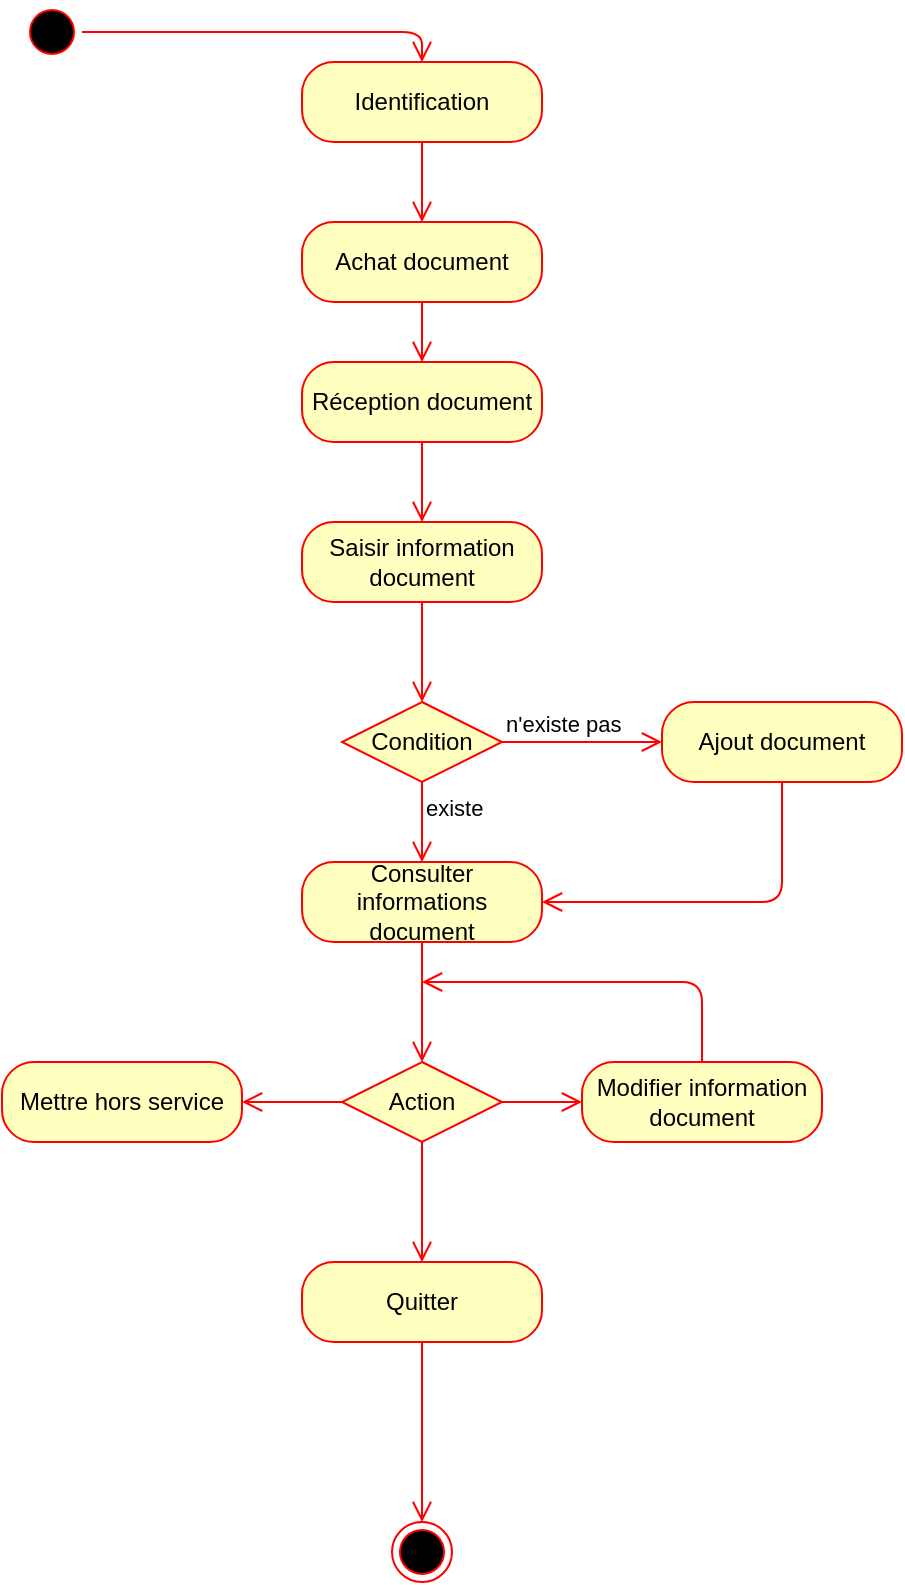 <mxfile version="13.8.1" type="device"><diagram id="sUUm5RmYbeWPyEEAykaU" name="Page-1"><mxGraphModel dx="1422" dy="791" grid="1" gridSize="10" guides="1" tooltips="1" connect="1" arrows="1" fold="1" page="1" pageScale="1" pageWidth="3300" pageHeight="4681" math="0" shadow="0"><root><mxCell id="0"/><mxCell id="1" parent="0"/><mxCell id="uwQDT1iEHCb0cUoCv7gu-3" value="Réception document" style="rounded=1;whiteSpace=wrap;html=1;arcSize=40;fontColor=#000000;fillColor=#ffffc0;strokeColor=#ff0000;" vertex="1" parent="1"><mxGeometry x="650" y="200" width="120" height="40" as="geometry"/></mxCell><mxCell id="uwQDT1iEHCb0cUoCv7gu-4" value="" style="edgeStyle=orthogonalEdgeStyle;html=1;verticalAlign=bottom;endArrow=open;endSize=8;strokeColor=#ff0000;entryX=0.5;entryY=0;entryDx=0;entryDy=0;" edge="1" source="uwQDT1iEHCb0cUoCv7gu-3" parent="1" target="uwQDT1iEHCb0cUoCv7gu-22"><mxGeometry relative="1" as="geometry"><mxPoint x="710" y="190" as="targetPoint"/><Array as="points"/></mxGeometry></mxCell><mxCell id="uwQDT1iEHCb0cUoCv7gu-22" value="Saisir information document" style="rounded=1;whiteSpace=wrap;html=1;arcSize=40;fontColor=#000000;fillColor=#ffffc0;strokeColor=#ff0000;" vertex="1" parent="1"><mxGeometry x="650" y="280" width="120" height="40" as="geometry"/></mxCell><mxCell id="uwQDT1iEHCb0cUoCv7gu-23" value="" style="edgeStyle=orthogonalEdgeStyle;html=1;verticalAlign=bottom;endArrow=open;endSize=8;strokeColor=#ff0000;exitX=0.5;exitY=1;exitDx=0;exitDy=0;" edge="1" source="uwQDT1iEHCb0cUoCv7gu-22" parent="1"><mxGeometry relative="1" as="geometry"><mxPoint x="710" y="370" as="targetPoint"/><mxPoint x="710" y="230" as="sourcePoint"/></mxGeometry></mxCell><mxCell id="uwQDT1iEHCb0cUoCv7gu-25" value="" style="ellipse;html=1;shape=startState;fillColor=#000000;strokeColor=#ff0000;" vertex="1" parent="1"><mxGeometry x="510" y="20" width="30" height="30" as="geometry"/></mxCell><mxCell id="uwQDT1iEHCb0cUoCv7gu-26" value="" style="edgeStyle=orthogonalEdgeStyle;html=1;verticalAlign=bottom;endArrow=open;endSize=8;strokeColor=#ff0000;entryX=0.5;entryY=0;entryDx=0;entryDy=0;" edge="1" source="uwQDT1iEHCb0cUoCv7gu-25" parent="1" target="uwQDT1iEHCb0cUoCv7gu-55"><mxGeometry relative="1" as="geometry"><mxPoint x="710" y="40" as="targetPoint"/><Array as="points"><mxPoint x="710" y="35"/></Array></mxGeometry></mxCell><mxCell id="uwQDT1iEHCb0cUoCv7gu-27" value="Achat document" style="rounded=1;whiteSpace=wrap;html=1;arcSize=40;fontColor=#000000;fillColor=#ffffc0;strokeColor=#ff0000;" vertex="1" parent="1"><mxGeometry x="650" y="130" width="120" height="40" as="geometry"/></mxCell><mxCell id="uwQDT1iEHCb0cUoCv7gu-28" value="" style="edgeStyle=orthogonalEdgeStyle;html=1;verticalAlign=bottom;endArrow=open;endSize=8;strokeColor=#ff0000;" edge="1" source="uwQDT1iEHCb0cUoCv7gu-27" parent="1"><mxGeometry relative="1" as="geometry"><mxPoint x="710" y="200" as="targetPoint"/></mxGeometry></mxCell><mxCell id="uwQDT1iEHCb0cUoCv7gu-29" value="Condition" style="rhombus;whiteSpace=wrap;html=1;fillColor=#ffffc0;strokeColor=#ff0000;" vertex="1" parent="1"><mxGeometry x="670" y="370" width="80" height="40" as="geometry"/></mxCell><mxCell id="uwQDT1iEHCb0cUoCv7gu-30" value="n'existe pas" style="edgeStyle=orthogonalEdgeStyle;html=1;align=left;verticalAlign=bottom;endArrow=open;endSize=8;strokeColor=#ff0000;" edge="1" source="uwQDT1iEHCb0cUoCv7gu-29" parent="1"><mxGeometry x="-1" relative="1" as="geometry"><mxPoint x="830" y="390" as="targetPoint"/></mxGeometry></mxCell><mxCell id="uwQDT1iEHCb0cUoCv7gu-31" value="existe" style="edgeStyle=orthogonalEdgeStyle;html=1;align=left;verticalAlign=top;endArrow=open;endSize=8;strokeColor=#ff0000;" edge="1" source="uwQDT1iEHCb0cUoCv7gu-29" parent="1"><mxGeometry x="-1" relative="1" as="geometry"><mxPoint x="710" y="450" as="targetPoint"/></mxGeometry></mxCell><mxCell id="uwQDT1iEHCb0cUoCv7gu-32" value="Ajout document" style="rounded=1;whiteSpace=wrap;html=1;arcSize=40;fontColor=#000000;fillColor=#ffffc0;strokeColor=#ff0000;" vertex="1" parent="1"><mxGeometry x="830" y="370" width="120" height="40" as="geometry"/></mxCell><mxCell id="uwQDT1iEHCb0cUoCv7gu-33" value="" style="edgeStyle=orthogonalEdgeStyle;html=1;verticalAlign=bottom;endArrow=open;endSize=8;strokeColor=#ff0000;entryX=1;entryY=0.5;entryDx=0;entryDy=0;" edge="1" source="uwQDT1iEHCb0cUoCv7gu-32" parent="1" target="uwQDT1iEHCb0cUoCv7gu-34"><mxGeometry relative="1" as="geometry"><mxPoint x="890" y="450" as="targetPoint"/><Array as="points"><mxPoint x="890" y="470"/></Array></mxGeometry></mxCell><mxCell id="uwQDT1iEHCb0cUoCv7gu-34" value="Consulter informations document" style="rounded=1;whiteSpace=wrap;html=1;arcSize=40;fontColor=#000000;fillColor=#ffffc0;strokeColor=#ff0000;" vertex="1" parent="1"><mxGeometry x="650" y="450" width="120" height="40" as="geometry"/></mxCell><mxCell id="uwQDT1iEHCb0cUoCv7gu-35" value="" style="edgeStyle=orthogonalEdgeStyle;html=1;verticalAlign=bottom;endArrow=open;endSize=8;strokeColor=#ff0000;" edge="1" source="uwQDT1iEHCb0cUoCv7gu-34" parent="1"><mxGeometry relative="1" as="geometry"><mxPoint x="710" y="550" as="targetPoint"/></mxGeometry></mxCell><mxCell id="uwQDT1iEHCb0cUoCv7gu-39" value="Action" style="rhombus;whiteSpace=wrap;html=1;fillColor=#ffffc0;strokeColor=#ff0000;" vertex="1" parent="1"><mxGeometry x="670" y="550" width="80" height="40" as="geometry"/></mxCell><mxCell id="uwQDT1iEHCb0cUoCv7gu-40" value="" style="edgeStyle=orthogonalEdgeStyle;html=1;align=left;verticalAlign=bottom;endArrow=open;endSize=8;strokeColor=#ff0000;" edge="1" source="uwQDT1iEHCb0cUoCv7gu-39" parent="1"><mxGeometry x="-1" relative="1" as="geometry"><mxPoint x="790" y="570" as="targetPoint"/></mxGeometry></mxCell><mxCell id="uwQDT1iEHCb0cUoCv7gu-41" value="" style="edgeStyle=orthogonalEdgeStyle;html=1;align=left;verticalAlign=top;endArrow=open;endSize=8;strokeColor=#ff0000;" edge="1" source="uwQDT1iEHCb0cUoCv7gu-39" parent="1"><mxGeometry x="-1" relative="1" as="geometry"><mxPoint x="710" y="650" as="targetPoint"/></mxGeometry></mxCell><mxCell id="uwQDT1iEHCb0cUoCv7gu-42" value="Modifier information document" style="rounded=1;whiteSpace=wrap;html=1;arcSize=40;fontColor=#000000;fillColor=#ffffc0;strokeColor=#ff0000;" vertex="1" parent="1"><mxGeometry x="790" y="550" width="120" height="40" as="geometry"/></mxCell><mxCell id="uwQDT1iEHCb0cUoCv7gu-43" value="" style="edgeStyle=orthogonalEdgeStyle;html=1;verticalAlign=bottom;endArrow=open;endSize=8;strokeColor=#ff0000;" edge="1" source="uwQDT1iEHCb0cUoCv7gu-42" parent="1"><mxGeometry relative="1" as="geometry"><mxPoint x="710" y="510" as="targetPoint"/><Array as="points"><mxPoint x="850" y="510"/></Array></mxGeometry></mxCell><mxCell id="uwQDT1iEHCb0cUoCv7gu-47" value="Mettre hors service" style="rounded=1;whiteSpace=wrap;html=1;arcSize=40;fontColor=#000000;fillColor=#ffffc0;strokeColor=#ff0000;" vertex="1" parent="1"><mxGeometry x="500" y="550" width="120" height="40" as="geometry"/></mxCell><mxCell id="uwQDT1iEHCb0cUoCv7gu-49" value="" style="edgeStyle=orthogonalEdgeStyle;html=1;align=left;verticalAlign=bottom;endArrow=open;endSize=8;strokeColor=#ff0000;exitX=0;exitY=0.5;exitDx=0;exitDy=0;" edge="1" parent="1" source="uwQDT1iEHCb0cUoCv7gu-39"><mxGeometry x="-1" relative="1" as="geometry"><mxPoint x="620" y="570" as="targetPoint"/><mxPoint x="760" y="580" as="sourcePoint"/><Array as="points"><mxPoint x="620" y="570"/></Array></mxGeometry></mxCell><mxCell id="uwQDT1iEHCb0cUoCv7gu-50" value="Quitter" style="rounded=1;whiteSpace=wrap;html=1;arcSize=40;fontColor=#000000;fillColor=#ffffc0;strokeColor=#ff0000;" vertex="1" parent="1"><mxGeometry x="650" y="650" width="120" height="40" as="geometry"/></mxCell><mxCell id="uwQDT1iEHCb0cUoCv7gu-52" value="" style="edgeStyle=orthogonalEdgeStyle;html=1;align=left;verticalAlign=bottom;endArrow=open;endSize=8;strokeColor=#ff0000;exitX=0.5;exitY=1;exitDx=0;exitDy=0;entryX=0.5;entryY=0;entryDx=0;entryDy=0;" edge="1" parent="1" source="uwQDT1iEHCb0cUoCv7gu-50" target="uwQDT1iEHCb0cUoCv7gu-53"><mxGeometry x="-1" relative="1" as="geometry"><mxPoint x="460" y="570" as="targetPoint"/><mxPoint x="680" y="580" as="sourcePoint"/><Array as="points"><mxPoint x="710" y="730"/><mxPoint x="710" y="730"/></Array></mxGeometry></mxCell><mxCell id="uwQDT1iEHCb0cUoCv7gu-53" value="" style="ellipse;html=1;shape=endState;fillColor=#000000;strokeColor=#ff0000;" vertex="1" parent="1"><mxGeometry x="695" y="780" width="30" height="30" as="geometry"/></mxCell><mxCell id="uwQDT1iEHCb0cUoCv7gu-55" value="Identification" style="rounded=1;whiteSpace=wrap;html=1;arcSize=40;fontColor=#000000;fillColor=#ffffc0;strokeColor=#ff0000;" vertex="1" parent="1"><mxGeometry x="650" y="50" width="120" height="40" as="geometry"/></mxCell><mxCell id="uwQDT1iEHCb0cUoCv7gu-56" value="" style="edgeStyle=orthogonalEdgeStyle;html=1;verticalAlign=bottom;endArrow=open;endSize=8;strokeColor=#ff0000;" edge="1" source="uwQDT1iEHCb0cUoCv7gu-55" parent="1"><mxGeometry relative="1" as="geometry"><mxPoint x="710" y="130" as="targetPoint"/></mxGeometry></mxCell></root></mxGraphModel></diagram></mxfile>
